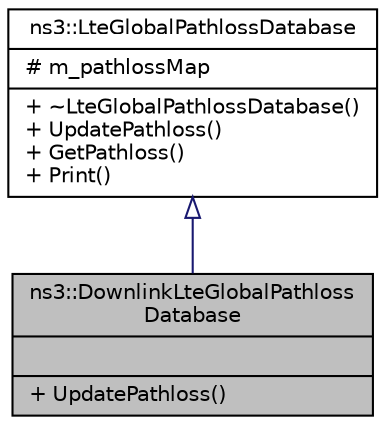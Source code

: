 digraph "ns3::DownlinkLteGlobalPathlossDatabase"
{
  edge [fontname="Helvetica",fontsize="10",labelfontname="Helvetica",labelfontsize="10"];
  node [fontname="Helvetica",fontsize="10",shape=record];
  Node1 [label="{ns3::DownlinkLteGlobalPathloss\lDatabase\n||+ UpdatePathloss()\l}",height=0.2,width=0.4,color="black", fillcolor="grey75", style="filled", fontcolor="black"];
  Node2 -> Node1 [dir="back",color="midnightblue",fontsize="10",style="solid",arrowtail="onormal"];
  Node2 [label="{ns3::LteGlobalPathlossDatabase\n|# m_pathlossMap\l|+ ~LteGlobalPathlossDatabase()\l+ UpdatePathloss()\l+ GetPathloss()\l+ Print()\l}",height=0.2,width=0.4,color="black", fillcolor="white", style="filled",URL="$df/d25/classns3_1_1LteGlobalPathlossDatabase.html"];
}
